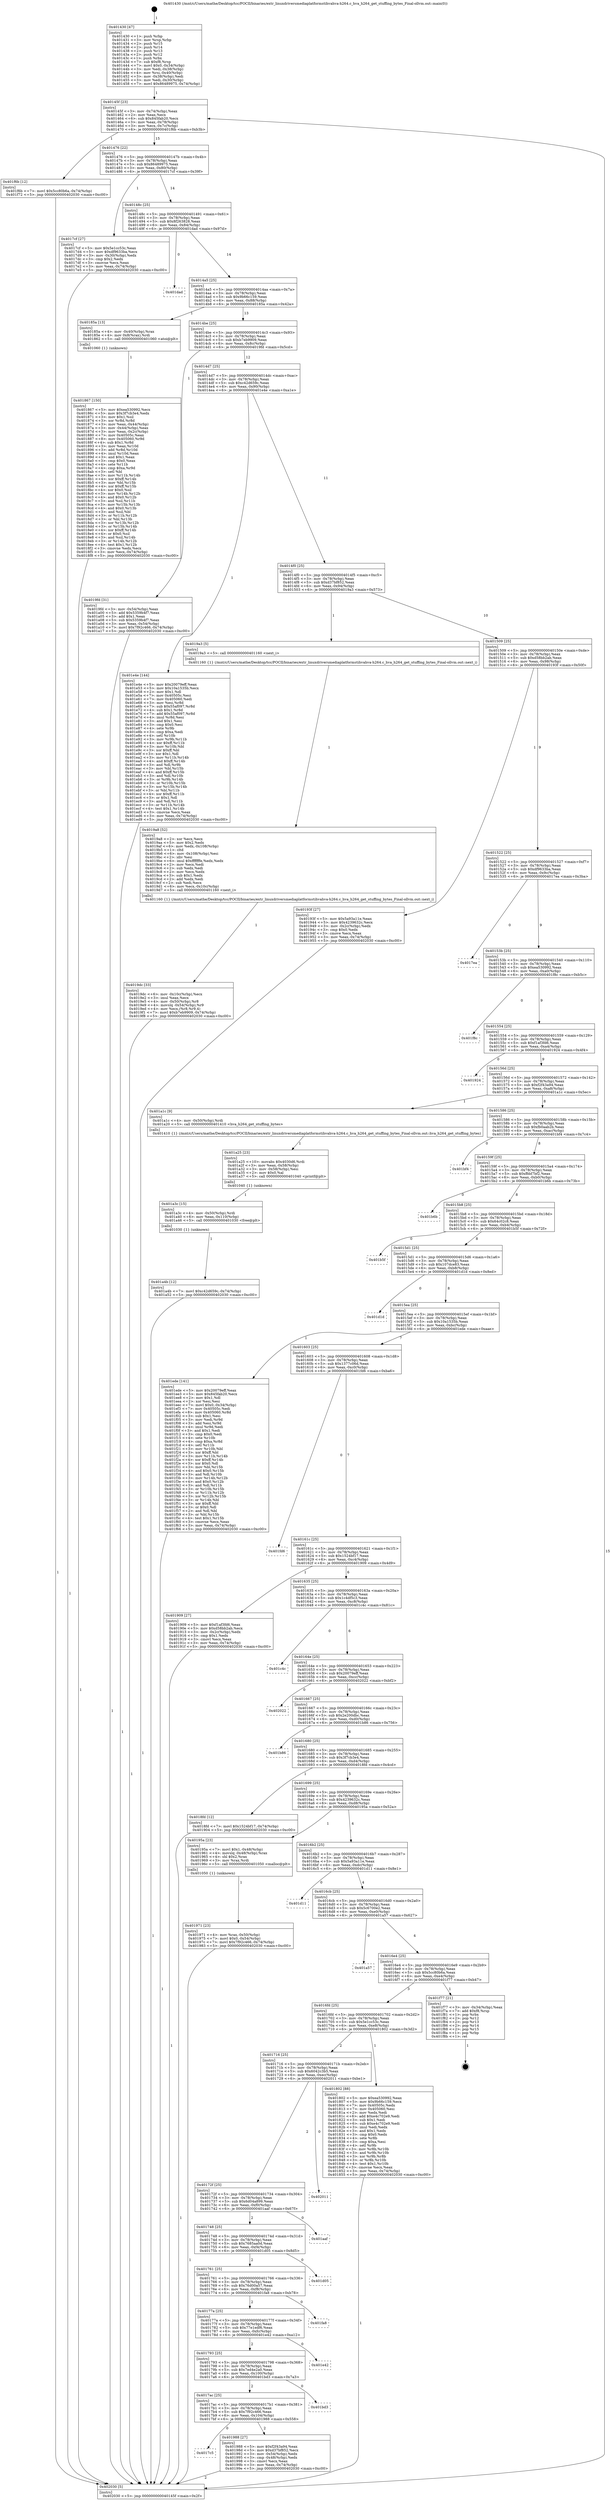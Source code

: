 digraph "0x401430" {
  label = "0x401430 (/mnt/c/Users/mathe/Desktop/tcc/POCII/binaries/extr_linuxdriversmediaplatformstihvahva-h264.c_hva_h264_get_stuffing_bytes_Final-ollvm.out::main(0))"
  labelloc = "t"
  node[shape=record]

  Entry [label="",width=0.3,height=0.3,shape=circle,fillcolor=black,style=filled]
  "0x40145f" [label="{
     0x40145f [23]\l
     | [instrs]\l
     &nbsp;&nbsp;0x40145f \<+3\>: mov -0x74(%rbp),%eax\l
     &nbsp;&nbsp;0x401462 \<+2\>: mov %eax,%ecx\l
     &nbsp;&nbsp;0x401464 \<+6\>: sub $0x845fab20,%ecx\l
     &nbsp;&nbsp;0x40146a \<+3\>: mov %eax,-0x78(%rbp)\l
     &nbsp;&nbsp;0x40146d \<+3\>: mov %ecx,-0x7c(%rbp)\l
     &nbsp;&nbsp;0x401470 \<+6\>: je 0000000000401f6b \<main+0xb3b\>\l
  }"]
  "0x401f6b" [label="{
     0x401f6b [12]\l
     | [instrs]\l
     &nbsp;&nbsp;0x401f6b \<+7\>: movl $0x5cc80b6a,-0x74(%rbp)\l
     &nbsp;&nbsp;0x401f72 \<+5\>: jmp 0000000000402030 \<main+0xc00\>\l
  }"]
  "0x401476" [label="{
     0x401476 [22]\l
     | [instrs]\l
     &nbsp;&nbsp;0x401476 \<+5\>: jmp 000000000040147b \<main+0x4b\>\l
     &nbsp;&nbsp;0x40147b \<+3\>: mov -0x78(%rbp),%eax\l
     &nbsp;&nbsp;0x40147e \<+5\>: sub $0x86489975,%eax\l
     &nbsp;&nbsp;0x401483 \<+3\>: mov %eax,-0x80(%rbp)\l
     &nbsp;&nbsp;0x401486 \<+6\>: je 00000000004017cf \<main+0x39f\>\l
  }"]
  Exit [label="",width=0.3,height=0.3,shape=circle,fillcolor=black,style=filled,peripheries=2]
  "0x4017cf" [label="{
     0x4017cf [27]\l
     | [instrs]\l
     &nbsp;&nbsp;0x4017cf \<+5\>: mov $0x5e1cc53c,%eax\l
     &nbsp;&nbsp;0x4017d4 \<+5\>: mov $0xdf9633ba,%ecx\l
     &nbsp;&nbsp;0x4017d9 \<+3\>: mov -0x30(%rbp),%edx\l
     &nbsp;&nbsp;0x4017dc \<+3\>: cmp $0x2,%edx\l
     &nbsp;&nbsp;0x4017df \<+3\>: cmovne %ecx,%eax\l
     &nbsp;&nbsp;0x4017e2 \<+3\>: mov %eax,-0x74(%rbp)\l
     &nbsp;&nbsp;0x4017e5 \<+5\>: jmp 0000000000402030 \<main+0xc00\>\l
  }"]
  "0x40148c" [label="{
     0x40148c [25]\l
     | [instrs]\l
     &nbsp;&nbsp;0x40148c \<+5\>: jmp 0000000000401491 \<main+0x61\>\l
     &nbsp;&nbsp;0x401491 \<+3\>: mov -0x78(%rbp),%eax\l
     &nbsp;&nbsp;0x401494 \<+5\>: sub $0x8f263828,%eax\l
     &nbsp;&nbsp;0x401499 \<+6\>: mov %eax,-0x84(%rbp)\l
     &nbsp;&nbsp;0x40149f \<+6\>: je 0000000000401dad \<main+0x97d\>\l
  }"]
  "0x402030" [label="{
     0x402030 [5]\l
     | [instrs]\l
     &nbsp;&nbsp;0x402030 \<+5\>: jmp 000000000040145f \<main+0x2f\>\l
  }"]
  "0x401430" [label="{
     0x401430 [47]\l
     | [instrs]\l
     &nbsp;&nbsp;0x401430 \<+1\>: push %rbp\l
     &nbsp;&nbsp;0x401431 \<+3\>: mov %rsp,%rbp\l
     &nbsp;&nbsp;0x401434 \<+2\>: push %r15\l
     &nbsp;&nbsp;0x401436 \<+2\>: push %r14\l
     &nbsp;&nbsp;0x401438 \<+2\>: push %r13\l
     &nbsp;&nbsp;0x40143a \<+2\>: push %r12\l
     &nbsp;&nbsp;0x40143c \<+1\>: push %rbx\l
     &nbsp;&nbsp;0x40143d \<+7\>: sub $0xf8,%rsp\l
     &nbsp;&nbsp;0x401444 \<+7\>: movl $0x0,-0x34(%rbp)\l
     &nbsp;&nbsp;0x40144b \<+3\>: mov %edi,-0x38(%rbp)\l
     &nbsp;&nbsp;0x40144e \<+4\>: mov %rsi,-0x40(%rbp)\l
     &nbsp;&nbsp;0x401452 \<+3\>: mov -0x38(%rbp),%edi\l
     &nbsp;&nbsp;0x401455 \<+3\>: mov %edi,-0x30(%rbp)\l
     &nbsp;&nbsp;0x401458 \<+7\>: movl $0x86489975,-0x74(%rbp)\l
  }"]
  "0x401a4b" [label="{
     0x401a4b [12]\l
     | [instrs]\l
     &nbsp;&nbsp;0x401a4b \<+7\>: movl $0xc42d659c,-0x74(%rbp)\l
     &nbsp;&nbsp;0x401a52 \<+5\>: jmp 0000000000402030 \<main+0xc00\>\l
  }"]
  "0x401dad" [label="{
     0x401dad\l
  }", style=dashed]
  "0x4014a5" [label="{
     0x4014a5 [25]\l
     | [instrs]\l
     &nbsp;&nbsp;0x4014a5 \<+5\>: jmp 00000000004014aa \<main+0x7a\>\l
     &nbsp;&nbsp;0x4014aa \<+3\>: mov -0x78(%rbp),%eax\l
     &nbsp;&nbsp;0x4014ad \<+5\>: sub $0x9b66c159,%eax\l
     &nbsp;&nbsp;0x4014b2 \<+6\>: mov %eax,-0x88(%rbp)\l
     &nbsp;&nbsp;0x4014b8 \<+6\>: je 000000000040185a \<main+0x42a\>\l
  }"]
  "0x401a3c" [label="{
     0x401a3c [15]\l
     | [instrs]\l
     &nbsp;&nbsp;0x401a3c \<+4\>: mov -0x50(%rbp),%rdi\l
     &nbsp;&nbsp;0x401a40 \<+6\>: mov %eax,-0x110(%rbp)\l
     &nbsp;&nbsp;0x401a46 \<+5\>: call 0000000000401030 \<free@plt\>\l
     | [calls]\l
     &nbsp;&nbsp;0x401030 \{1\} (unknown)\l
  }"]
  "0x40185a" [label="{
     0x40185a [13]\l
     | [instrs]\l
     &nbsp;&nbsp;0x40185a \<+4\>: mov -0x40(%rbp),%rax\l
     &nbsp;&nbsp;0x40185e \<+4\>: mov 0x8(%rax),%rdi\l
     &nbsp;&nbsp;0x401862 \<+5\>: call 0000000000401060 \<atoi@plt\>\l
     | [calls]\l
     &nbsp;&nbsp;0x401060 \{1\} (unknown)\l
  }"]
  "0x4014be" [label="{
     0x4014be [25]\l
     | [instrs]\l
     &nbsp;&nbsp;0x4014be \<+5\>: jmp 00000000004014c3 \<main+0x93\>\l
     &nbsp;&nbsp;0x4014c3 \<+3\>: mov -0x78(%rbp),%eax\l
     &nbsp;&nbsp;0x4014c6 \<+5\>: sub $0xb7eb9909,%eax\l
     &nbsp;&nbsp;0x4014cb \<+6\>: mov %eax,-0x8c(%rbp)\l
     &nbsp;&nbsp;0x4014d1 \<+6\>: je 00000000004019fd \<main+0x5cd\>\l
  }"]
  "0x401a25" [label="{
     0x401a25 [23]\l
     | [instrs]\l
     &nbsp;&nbsp;0x401a25 \<+10\>: movabs $0x4030d6,%rdi\l
     &nbsp;&nbsp;0x401a2f \<+3\>: mov %eax,-0x58(%rbp)\l
     &nbsp;&nbsp;0x401a32 \<+3\>: mov -0x58(%rbp),%esi\l
     &nbsp;&nbsp;0x401a35 \<+2\>: mov $0x0,%al\l
     &nbsp;&nbsp;0x401a37 \<+5\>: call 0000000000401040 \<printf@plt\>\l
     | [calls]\l
     &nbsp;&nbsp;0x401040 \{1\} (unknown)\l
  }"]
  "0x4019fd" [label="{
     0x4019fd [31]\l
     | [instrs]\l
     &nbsp;&nbsp;0x4019fd \<+3\>: mov -0x54(%rbp),%eax\l
     &nbsp;&nbsp;0x401a00 \<+5\>: add $0x5359b4f7,%eax\l
     &nbsp;&nbsp;0x401a05 \<+3\>: add $0x1,%eax\l
     &nbsp;&nbsp;0x401a08 \<+5\>: sub $0x5359b4f7,%eax\l
     &nbsp;&nbsp;0x401a0d \<+3\>: mov %eax,-0x54(%rbp)\l
     &nbsp;&nbsp;0x401a10 \<+7\>: movl $0x7f92c466,-0x74(%rbp)\l
     &nbsp;&nbsp;0x401a17 \<+5\>: jmp 0000000000402030 \<main+0xc00\>\l
  }"]
  "0x4014d7" [label="{
     0x4014d7 [25]\l
     | [instrs]\l
     &nbsp;&nbsp;0x4014d7 \<+5\>: jmp 00000000004014dc \<main+0xac\>\l
     &nbsp;&nbsp;0x4014dc \<+3\>: mov -0x78(%rbp),%eax\l
     &nbsp;&nbsp;0x4014df \<+5\>: sub $0xc42d659c,%eax\l
     &nbsp;&nbsp;0x4014e4 \<+6\>: mov %eax,-0x90(%rbp)\l
     &nbsp;&nbsp;0x4014ea \<+6\>: je 0000000000401e4e \<main+0xa1e\>\l
  }"]
  "0x4019dc" [label="{
     0x4019dc [33]\l
     | [instrs]\l
     &nbsp;&nbsp;0x4019dc \<+6\>: mov -0x10c(%rbp),%ecx\l
     &nbsp;&nbsp;0x4019e2 \<+3\>: imul %eax,%ecx\l
     &nbsp;&nbsp;0x4019e5 \<+4\>: mov -0x50(%rbp),%r8\l
     &nbsp;&nbsp;0x4019e9 \<+4\>: movslq -0x54(%rbp),%r9\l
     &nbsp;&nbsp;0x4019ed \<+4\>: mov %ecx,(%r8,%r9,4)\l
     &nbsp;&nbsp;0x4019f1 \<+7\>: movl $0xb7eb9909,-0x74(%rbp)\l
     &nbsp;&nbsp;0x4019f8 \<+5\>: jmp 0000000000402030 \<main+0xc00\>\l
  }"]
  "0x401e4e" [label="{
     0x401e4e [144]\l
     | [instrs]\l
     &nbsp;&nbsp;0x401e4e \<+5\>: mov $0x20079eff,%eax\l
     &nbsp;&nbsp;0x401e53 \<+5\>: mov $0x10a1535b,%ecx\l
     &nbsp;&nbsp;0x401e58 \<+2\>: mov $0x1,%dl\l
     &nbsp;&nbsp;0x401e5a \<+7\>: mov 0x40505c,%esi\l
     &nbsp;&nbsp;0x401e61 \<+7\>: mov 0x405060,%edi\l
     &nbsp;&nbsp;0x401e68 \<+3\>: mov %esi,%r8d\l
     &nbsp;&nbsp;0x401e6b \<+7\>: sub $0x55af097,%r8d\l
     &nbsp;&nbsp;0x401e72 \<+4\>: sub $0x1,%r8d\l
     &nbsp;&nbsp;0x401e76 \<+7\>: add $0x55af097,%r8d\l
     &nbsp;&nbsp;0x401e7d \<+4\>: imul %r8d,%esi\l
     &nbsp;&nbsp;0x401e81 \<+3\>: and $0x1,%esi\l
     &nbsp;&nbsp;0x401e84 \<+3\>: cmp $0x0,%esi\l
     &nbsp;&nbsp;0x401e87 \<+4\>: sete %r9b\l
     &nbsp;&nbsp;0x401e8b \<+3\>: cmp $0xa,%edi\l
     &nbsp;&nbsp;0x401e8e \<+4\>: setl %r10b\l
     &nbsp;&nbsp;0x401e92 \<+3\>: mov %r9b,%r11b\l
     &nbsp;&nbsp;0x401e95 \<+4\>: xor $0xff,%r11b\l
     &nbsp;&nbsp;0x401e99 \<+3\>: mov %r10b,%bl\l
     &nbsp;&nbsp;0x401e9c \<+3\>: xor $0xff,%bl\l
     &nbsp;&nbsp;0x401e9f \<+3\>: xor $0x1,%dl\l
     &nbsp;&nbsp;0x401ea2 \<+3\>: mov %r11b,%r14b\l
     &nbsp;&nbsp;0x401ea5 \<+4\>: and $0xff,%r14b\l
     &nbsp;&nbsp;0x401ea9 \<+3\>: and %dl,%r9b\l
     &nbsp;&nbsp;0x401eac \<+3\>: mov %bl,%r15b\l
     &nbsp;&nbsp;0x401eaf \<+4\>: and $0xff,%r15b\l
     &nbsp;&nbsp;0x401eb3 \<+3\>: and %dl,%r10b\l
     &nbsp;&nbsp;0x401eb6 \<+3\>: or %r9b,%r14b\l
     &nbsp;&nbsp;0x401eb9 \<+3\>: or %r10b,%r15b\l
     &nbsp;&nbsp;0x401ebc \<+3\>: xor %r15b,%r14b\l
     &nbsp;&nbsp;0x401ebf \<+3\>: or %bl,%r11b\l
     &nbsp;&nbsp;0x401ec2 \<+4\>: xor $0xff,%r11b\l
     &nbsp;&nbsp;0x401ec6 \<+3\>: or $0x1,%dl\l
     &nbsp;&nbsp;0x401ec9 \<+3\>: and %dl,%r11b\l
     &nbsp;&nbsp;0x401ecc \<+3\>: or %r11b,%r14b\l
     &nbsp;&nbsp;0x401ecf \<+4\>: test $0x1,%r14b\l
     &nbsp;&nbsp;0x401ed3 \<+3\>: cmovne %ecx,%eax\l
     &nbsp;&nbsp;0x401ed6 \<+3\>: mov %eax,-0x74(%rbp)\l
     &nbsp;&nbsp;0x401ed9 \<+5\>: jmp 0000000000402030 \<main+0xc00\>\l
  }"]
  "0x4014f0" [label="{
     0x4014f0 [25]\l
     | [instrs]\l
     &nbsp;&nbsp;0x4014f0 \<+5\>: jmp 00000000004014f5 \<main+0xc5\>\l
     &nbsp;&nbsp;0x4014f5 \<+3\>: mov -0x78(%rbp),%eax\l
     &nbsp;&nbsp;0x4014f8 \<+5\>: sub $0xd37bf852,%eax\l
     &nbsp;&nbsp;0x4014fd \<+6\>: mov %eax,-0x94(%rbp)\l
     &nbsp;&nbsp;0x401503 \<+6\>: je 00000000004019a3 \<main+0x573\>\l
  }"]
  "0x4019a8" [label="{
     0x4019a8 [52]\l
     | [instrs]\l
     &nbsp;&nbsp;0x4019a8 \<+2\>: xor %ecx,%ecx\l
     &nbsp;&nbsp;0x4019aa \<+5\>: mov $0x2,%edx\l
     &nbsp;&nbsp;0x4019af \<+6\>: mov %edx,-0x108(%rbp)\l
     &nbsp;&nbsp;0x4019b5 \<+1\>: cltd\l
     &nbsp;&nbsp;0x4019b6 \<+6\>: mov -0x108(%rbp),%esi\l
     &nbsp;&nbsp;0x4019bc \<+2\>: idiv %esi\l
     &nbsp;&nbsp;0x4019be \<+6\>: imul $0xfffffffe,%edx,%edx\l
     &nbsp;&nbsp;0x4019c4 \<+2\>: mov %ecx,%edi\l
     &nbsp;&nbsp;0x4019c6 \<+2\>: sub %edx,%edi\l
     &nbsp;&nbsp;0x4019c8 \<+2\>: mov %ecx,%edx\l
     &nbsp;&nbsp;0x4019ca \<+3\>: sub $0x1,%edx\l
     &nbsp;&nbsp;0x4019cd \<+2\>: add %edx,%edi\l
     &nbsp;&nbsp;0x4019cf \<+2\>: sub %edi,%ecx\l
     &nbsp;&nbsp;0x4019d1 \<+6\>: mov %ecx,-0x10c(%rbp)\l
     &nbsp;&nbsp;0x4019d7 \<+5\>: call 0000000000401160 \<next_i\>\l
     | [calls]\l
     &nbsp;&nbsp;0x401160 \{1\} (/mnt/c/Users/mathe/Desktop/tcc/POCII/binaries/extr_linuxdriversmediaplatformstihvahva-h264.c_hva_h264_get_stuffing_bytes_Final-ollvm.out::next_i)\l
  }"]
  "0x4019a3" [label="{
     0x4019a3 [5]\l
     | [instrs]\l
     &nbsp;&nbsp;0x4019a3 \<+5\>: call 0000000000401160 \<next_i\>\l
     | [calls]\l
     &nbsp;&nbsp;0x401160 \{1\} (/mnt/c/Users/mathe/Desktop/tcc/POCII/binaries/extr_linuxdriversmediaplatformstihvahva-h264.c_hva_h264_get_stuffing_bytes_Final-ollvm.out::next_i)\l
  }"]
  "0x401509" [label="{
     0x401509 [25]\l
     | [instrs]\l
     &nbsp;&nbsp;0x401509 \<+5\>: jmp 000000000040150e \<main+0xde\>\l
     &nbsp;&nbsp;0x40150e \<+3\>: mov -0x78(%rbp),%eax\l
     &nbsp;&nbsp;0x401511 \<+5\>: sub $0xd58bb2ab,%eax\l
     &nbsp;&nbsp;0x401516 \<+6\>: mov %eax,-0x98(%rbp)\l
     &nbsp;&nbsp;0x40151c \<+6\>: je 000000000040193f \<main+0x50f\>\l
  }"]
  "0x4017c5" [label="{
     0x4017c5\l
  }", style=dashed]
  "0x40193f" [label="{
     0x40193f [27]\l
     | [instrs]\l
     &nbsp;&nbsp;0x40193f \<+5\>: mov $0x5a93a11e,%eax\l
     &nbsp;&nbsp;0x401944 \<+5\>: mov $0x4239632c,%ecx\l
     &nbsp;&nbsp;0x401949 \<+3\>: mov -0x2c(%rbp),%edx\l
     &nbsp;&nbsp;0x40194c \<+3\>: cmp $0x0,%edx\l
     &nbsp;&nbsp;0x40194f \<+3\>: cmove %ecx,%eax\l
     &nbsp;&nbsp;0x401952 \<+3\>: mov %eax,-0x74(%rbp)\l
     &nbsp;&nbsp;0x401955 \<+5\>: jmp 0000000000402030 \<main+0xc00\>\l
  }"]
  "0x401522" [label="{
     0x401522 [25]\l
     | [instrs]\l
     &nbsp;&nbsp;0x401522 \<+5\>: jmp 0000000000401527 \<main+0xf7\>\l
     &nbsp;&nbsp;0x401527 \<+3\>: mov -0x78(%rbp),%eax\l
     &nbsp;&nbsp;0x40152a \<+5\>: sub $0xdf9633ba,%eax\l
     &nbsp;&nbsp;0x40152f \<+6\>: mov %eax,-0x9c(%rbp)\l
     &nbsp;&nbsp;0x401535 \<+6\>: je 00000000004017ea \<main+0x3ba\>\l
  }"]
  "0x401988" [label="{
     0x401988 [27]\l
     | [instrs]\l
     &nbsp;&nbsp;0x401988 \<+5\>: mov $0xf2f43a94,%eax\l
     &nbsp;&nbsp;0x40198d \<+5\>: mov $0xd37bf852,%ecx\l
     &nbsp;&nbsp;0x401992 \<+3\>: mov -0x54(%rbp),%edx\l
     &nbsp;&nbsp;0x401995 \<+3\>: cmp -0x48(%rbp),%edx\l
     &nbsp;&nbsp;0x401998 \<+3\>: cmovl %ecx,%eax\l
     &nbsp;&nbsp;0x40199b \<+3\>: mov %eax,-0x74(%rbp)\l
     &nbsp;&nbsp;0x40199e \<+5\>: jmp 0000000000402030 \<main+0xc00\>\l
  }"]
  "0x4017ea" [label="{
     0x4017ea\l
  }", style=dashed]
  "0x40153b" [label="{
     0x40153b [25]\l
     | [instrs]\l
     &nbsp;&nbsp;0x40153b \<+5\>: jmp 0000000000401540 \<main+0x110\>\l
     &nbsp;&nbsp;0x401540 \<+3\>: mov -0x78(%rbp),%eax\l
     &nbsp;&nbsp;0x401543 \<+5\>: sub $0xea530992,%eax\l
     &nbsp;&nbsp;0x401548 \<+6\>: mov %eax,-0xa0(%rbp)\l
     &nbsp;&nbsp;0x40154e \<+6\>: je 0000000000401f8c \<main+0xb5c\>\l
  }"]
  "0x4017ac" [label="{
     0x4017ac [25]\l
     | [instrs]\l
     &nbsp;&nbsp;0x4017ac \<+5\>: jmp 00000000004017b1 \<main+0x381\>\l
     &nbsp;&nbsp;0x4017b1 \<+3\>: mov -0x78(%rbp),%eax\l
     &nbsp;&nbsp;0x4017b4 \<+5\>: sub $0x7f92c466,%eax\l
     &nbsp;&nbsp;0x4017b9 \<+6\>: mov %eax,-0x104(%rbp)\l
     &nbsp;&nbsp;0x4017bf \<+6\>: je 0000000000401988 \<main+0x558\>\l
  }"]
  "0x401f8c" [label="{
     0x401f8c\l
  }", style=dashed]
  "0x401554" [label="{
     0x401554 [25]\l
     | [instrs]\l
     &nbsp;&nbsp;0x401554 \<+5\>: jmp 0000000000401559 \<main+0x129\>\l
     &nbsp;&nbsp;0x401559 \<+3\>: mov -0x78(%rbp),%eax\l
     &nbsp;&nbsp;0x40155c \<+5\>: sub $0xf1af3fd6,%eax\l
     &nbsp;&nbsp;0x401561 \<+6\>: mov %eax,-0xa4(%rbp)\l
     &nbsp;&nbsp;0x401567 \<+6\>: je 0000000000401924 \<main+0x4f4\>\l
  }"]
  "0x401bd3" [label="{
     0x401bd3\l
  }", style=dashed]
  "0x401924" [label="{
     0x401924\l
  }", style=dashed]
  "0x40156d" [label="{
     0x40156d [25]\l
     | [instrs]\l
     &nbsp;&nbsp;0x40156d \<+5\>: jmp 0000000000401572 \<main+0x142\>\l
     &nbsp;&nbsp;0x401572 \<+3\>: mov -0x78(%rbp),%eax\l
     &nbsp;&nbsp;0x401575 \<+5\>: sub $0xf2f43a94,%eax\l
     &nbsp;&nbsp;0x40157a \<+6\>: mov %eax,-0xa8(%rbp)\l
     &nbsp;&nbsp;0x401580 \<+6\>: je 0000000000401a1c \<main+0x5ec\>\l
  }"]
  "0x401793" [label="{
     0x401793 [25]\l
     | [instrs]\l
     &nbsp;&nbsp;0x401793 \<+5\>: jmp 0000000000401798 \<main+0x368\>\l
     &nbsp;&nbsp;0x401798 \<+3\>: mov -0x78(%rbp),%eax\l
     &nbsp;&nbsp;0x40179b \<+5\>: sub $0x7ed4e2a0,%eax\l
     &nbsp;&nbsp;0x4017a0 \<+6\>: mov %eax,-0x100(%rbp)\l
     &nbsp;&nbsp;0x4017a6 \<+6\>: je 0000000000401bd3 \<main+0x7a3\>\l
  }"]
  "0x401a1c" [label="{
     0x401a1c [9]\l
     | [instrs]\l
     &nbsp;&nbsp;0x401a1c \<+4\>: mov -0x50(%rbp),%rdi\l
     &nbsp;&nbsp;0x401a20 \<+5\>: call 0000000000401410 \<hva_h264_get_stuffing_bytes\>\l
     | [calls]\l
     &nbsp;&nbsp;0x401410 \{1\} (/mnt/c/Users/mathe/Desktop/tcc/POCII/binaries/extr_linuxdriversmediaplatformstihvahva-h264.c_hva_h264_get_stuffing_bytes_Final-ollvm.out::hva_h264_get_stuffing_bytes)\l
  }"]
  "0x401586" [label="{
     0x401586 [25]\l
     | [instrs]\l
     &nbsp;&nbsp;0x401586 \<+5\>: jmp 000000000040158b \<main+0x15b\>\l
     &nbsp;&nbsp;0x40158b \<+3\>: mov -0x78(%rbp),%eax\l
     &nbsp;&nbsp;0x40158e \<+5\>: sub $0xfb0aab2b,%eax\l
     &nbsp;&nbsp;0x401593 \<+6\>: mov %eax,-0xac(%rbp)\l
     &nbsp;&nbsp;0x401599 \<+6\>: je 0000000000401bf4 \<main+0x7c4\>\l
  }"]
  "0x401e42" [label="{
     0x401e42\l
  }", style=dashed]
  "0x401bf4" [label="{
     0x401bf4\l
  }", style=dashed]
  "0x40159f" [label="{
     0x40159f [25]\l
     | [instrs]\l
     &nbsp;&nbsp;0x40159f \<+5\>: jmp 00000000004015a4 \<main+0x174\>\l
     &nbsp;&nbsp;0x4015a4 \<+3\>: mov -0x78(%rbp),%eax\l
     &nbsp;&nbsp;0x4015a7 \<+5\>: sub $0xffdd7bf2,%eax\l
     &nbsp;&nbsp;0x4015ac \<+6\>: mov %eax,-0xb0(%rbp)\l
     &nbsp;&nbsp;0x4015b2 \<+6\>: je 0000000000401b6b \<main+0x73b\>\l
  }"]
  "0x40177a" [label="{
     0x40177a [25]\l
     | [instrs]\l
     &nbsp;&nbsp;0x40177a \<+5\>: jmp 000000000040177f \<main+0x34f\>\l
     &nbsp;&nbsp;0x40177f \<+3\>: mov -0x78(%rbp),%eax\l
     &nbsp;&nbsp;0x401782 \<+5\>: sub $0x77e1edf6,%eax\l
     &nbsp;&nbsp;0x401787 \<+6\>: mov %eax,-0xfc(%rbp)\l
     &nbsp;&nbsp;0x40178d \<+6\>: je 0000000000401e42 \<main+0xa12\>\l
  }"]
  "0x401b6b" [label="{
     0x401b6b\l
  }", style=dashed]
  "0x4015b8" [label="{
     0x4015b8 [25]\l
     | [instrs]\l
     &nbsp;&nbsp;0x4015b8 \<+5\>: jmp 00000000004015bd \<main+0x18d\>\l
     &nbsp;&nbsp;0x4015bd \<+3\>: mov -0x78(%rbp),%eax\l
     &nbsp;&nbsp;0x4015c0 \<+5\>: sub $0x64c02c8,%eax\l
     &nbsp;&nbsp;0x4015c5 \<+6\>: mov %eax,-0xb4(%rbp)\l
     &nbsp;&nbsp;0x4015cb \<+6\>: je 0000000000401b5f \<main+0x72f\>\l
  }"]
  "0x401fa8" [label="{
     0x401fa8\l
  }", style=dashed]
  "0x401b5f" [label="{
     0x401b5f\l
  }", style=dashed]
  "0x4015d1" [label="{
     0x4015d1 [25]\l
     | [instrs]\l
     &nbsp;&nbsp;0x4015d1 \<+5\>: jmp 00000000004015d6 \<main+0x1a6\>\l
     &nbsp;&nbsp;0x4015d6 \<+3\>: mov -0x78(%rbp),%eax\l
     &nbsp;&nbsp;0x4015d9 \<+5\>: sub $0x107dce83,%eax\l
     &nbsp;&nbsp;0x4015de \<+6\>: mov %eax,-0xb8(%rbp)\l
     &nbsp;&nbsp;0x4015e4 \<+6\>: je 0000000000401d1d \<main+0x8ed\>\l
  }"]
  "0x401761" [label="{
     0x401761 [25]\l
     | [instrs]\l
     &nbsp;&nbsp;0x401761 \<+5\>: jmp 0000000000401766 \<main+0x336\>\l
     &nbsp;&nbsp;0x401766 \<+3\>: mov -0x78(%rbp),%eax\l
     &nbsp;&nbsp;0x401769 \<+5\>: sub $0x76d00a57,%eax\l
     &nbsp;&nbsp;0x40176e \<+6\>: mov %eax,-0xf8(%rbp)\l
     &nbsp;&nbsp;0x401774 \<+6\>: je 0000000000401fa8 \<main+0xb78\>\l
  }"]
  "0x401d1d" [label="{
     0x401d1d\l
  }", style=dashed]
  "0x4015ea" [label="{
     0x4015ea [25]\l
     | [instrs]\l
     &nbsp;&nbsp;0x4015ea \<+5\>: jmp 00000000004015ef \<main+0x1bf\>\l
     &nbsp;&nbsp;0x4015ef \<+3\>: mov -0x78(%rbp),%eax\l
     &nbsp;&nbsp;0x4015f2 \<+5\>: sub $0x10a1535b,%eax\l
     &nbsp;&nbsp;0x4015f7 \<+6\>: mov %eax,-0xbc(%rbp)\l
     &nbsp;&nbsp;0x4015fd \<+6\>: je 0000000000401ede \<main+0xaae\>\l
  }"]
  "0x401d05" [label="{
     0x401d05\l
  }", style=dashed]
  "0x401ede" [label="{
     0x401ede [141]\l
     | [instrs]\l
     &nbsp;&nbsp;0x401ede \<+5\>: mov $0x20079eff,%eax\l
     &nbsp;&nbsp;0x401ee3 \<+5\>: mov $0x845fab20,%ecx\l
     &nbsp;&nbsp;0x401ee8 \<+2\>: mov $0x1,%dl\l
     &nbsp;&nbsp;0x401eea \<+2\>: xor %esi,%esi\l
     &nbsp;&nbsp;0x401eec \<+7\>: movl $0x0,-0x34(%rbp)\l
     &nbsp;&nbsp;0x401ef3 \<+7\>: mov 0x40505c,%edi\l
     &nbsp;&nbsp;0x401efa \<+8\>: mov 0x405060,%r8d\l
     &nbsp;&nbsp;0x401f02 \<+3\>: sub $0x1,%esi\l
     &nbsp;&nbsp;0x401f05 \<+3\>: mov %edi,%r9d\l
     &nbsp;&nbsp;0x401f08 \<+3\>: add %esi,%r9d\l
     &nbsp;&nbsp;0x401f0b \<+4\>: imul %r9d,%edi\l
     &nbsp;&nbsp;0x401f0f \<+3\>: and $0x1,%edi\l
     &nbsp;&nbsp;0x401f12 \<+3\>: cmp $0x0,%edi\l
     &nbsp;&nbsp;0x401f15 \<+4\>: sete %r10b\l
     &nbsp;&nbsp;0x401f19 \<+4\>: cmp $0xa,%r8d\l
     &nbsp;&nbsp;0x401f1d \<+4\>: setl %r11b\l
     &nbsp;&nbsp;0x401f21 \<+3\>: mov %r10b,%bl\l
     &nbsp;&nbsp;0x401f24 \<+3\>: xor $0xff,%bl\l
     &nbsp;&nbsp;0x401f27 \<+3\>: mov %r11b,%r14b\l
     &nbsp;&nbsp;0x401f2a \<+4\>: xor $0xff,%r14b\l
     &nbsp;&nbsp;0x401f2e \<+3\>: xor $0x0,%dl\l
     &nbsp;&nbsp;0x401f31 \<+3\>: mov %bl,%r15b\l
     &nbsp;&nbsp;0x401f34 \<+4\>: and $0x0,%r15b\l
     &nbsp;&nbsp;0x401f38 \<+3\>: and %dl,%r10b\l
     &nbsp;&nbsp;0x401f3b \<+3\>: mov %r14b,%r12b\l
     &nbsp;&nbsp;0x401f3e \<+4\>: and $0x0,%r12b\l
     &nbsp;&nbsp;0x401f42 \<+3\>: and %dl,%r11b\l
     &nbsp;&nbsp;0x401f45 \<+3\>: or %r10b,%r15b\l
     &nbsp;&nbsp;0x401f48 \<+3\>: or %r11b,%r12b\l
     &nbsp;&nbsp;0x401f4b \<+3\>: xor %r12b,%r15b\l
     &nbsp;&nbsp;0x401f4e \<+3\>: or %r14b,%bl\l
     &nbsp;&nbsp;0x401f51 \<+3\>: xor $0xff,%bl\l
     &nbsp;&nbsp;0x401f54 \<+3\>: or $0x0,%dl\l
     &nbsp;&nbsp;0x401f57 \<+2\>: and %dl,%bl\l
     &nbsp;&nbsp;0x401f59 \<+3\>: or %bl,%r15b\l
     &nbsp;&nbsp;0x401f5c \<+4\>: test $0x1,%r15b\l
     &nbsp;&nbsp;0x401f60 \<+3\>: cmovne %ecx,%eax\l
     &nbsp;&nbsp;0x401f63 \<+3\>: mov %eax,-0x74(%rbp)\l
     &nbsp;&nbsp;0x401f66 \<+5\>: jmp 0000000000402030 \<main+0xc00\>\l
  }"]
  "0x401603" [label="{
     0x401603 [25]\l
     | [instrs]\l
     &nbsp;&nbsp;0x401603 \<+5\>: jmp 0000000000401608 \<main+0x1d8\>\l
     &nbsp;&nbsp;0x401608 \<+3\>: mov -0x78(%rbp),%eax\l
     &nbsp;&nbsp;0x40160b \<+5\>: sub $0x1377c06d,%eax\l
     &nbsp;&nbsp;0x401610 \<+6\>: mov %eax,-0xc0(%rbp)\l
     &nbsp;&nbsp;0x401616 \<+6\>: je 0000000000401fd6 \<main+0xba6\>\l
  }"]
  "0x401748" [label="{
     0x401748 [25]\l
     | [instrs]\l
     &nbsp;&nbsp;0x401748 \<+5\>: jmp 000000000040174d \<main+0x31d\>\l
     &nbsp;&nbsp;0x40174d \<+3\>: mov -0x78(%rbp),%eax\l
     &nbsp;&nbsp;0x401750 \<+5\>: sub $0x7685aa0d,%eax\l
     &nbsp;&nbsp;0x401755 \<+6\>: mov %eax,-0xf4(%rbp)\l
     &nbsp;&nbsp;0x40175b \<+6\>: je 0000000000401d05 \<main+0x8d5\>\l
  }"]
  "0x401fd6" [label="{
     0x401fd6\l
  }", style=dashed]
  "0x40161c" [label="{
     0x40161c [25]\l
     | [instrs]\l
     &nbsp;&nbsp;0x40161c \<+5\>: jmp 0000000000401621 \<main+0x1f1\>\l
     &nbsp;&nbsp;0x401621 \<+3\>: mov -0x78(%rbp),%eax\l
     &nbsp;&nbsp;0x401624 \<+5\>: sub $0x1524bf17,%eax\l
     &nbsp;&nbsp;0x401629 \<+6\>: mov %eax,-0xc4(%rbp)\l
     &nbsp;&nbsp;0x40162f \<+6\>: je 0000000000401909 \<main+0x4d9\>\l
  }"]
  "0x401aaf" [label="{
     0x401aaf\l
  }", style=dashed]
  "0x401909" [label="{
     0x401909 [27]\l
     | [instrs]\l
     &nbsp;&nbsp;0x401909 \<+5\>: mov $0xf1af3fd6,%eax\l
     &nbsp;&nbsp;0x40190e \<+5\>: mov $0xd58bb2ab,%ecx\l
     &nbsp;&nbsp;0x401913 \<+3\>: mov -0x2c(%rbp),%edx\l
     &nbsp;&nbsp;0x401916 \<+3\>: cmp $0x1,%edx\l
     &nbsp;&nbsp;0x401919 \<+3\>: cmovl %ecx,%eax\l
     &nbsp;&nbsp;0x40191c \<+3\>: mov %eax,-0x74(%rbp)\l
     &nbsp;&nbsp;0x40191f \<+5\>: jmp 0000000000402030 \<main+0xc00\>\l
  }"]
  "0x401635" [label="{
     0x401635 [25]\l
     | [instrs]\l
     &nbsp;&nbsp;0x401635 \<+5\>: jmp 000000000040163a \<main+0x20a\>\l
     &nbsp;&nbsp;0x40163a \<+3\>: mov -0x78(%rbp),%eax\l
     &nbsp;&nbsp;0x40163d \<+5\>: sub $0x1c4df5c3,%eax\l
     &nbsp;&nbsp;0x401642 \<+6\>: mov %eax,-0xc8(%rbp)\l
     &nbsp;&nbsp;0x401648 \<+6\>: je 0000000000401c4c \<main+0x81c\>\l
  }"]
  "0x40172f" [label="{
     0x40172f [25]\l
     | [instrs]\l
     &nbsp;&nbsp;0x40172f \<+5\>: jmp 0000000000401734 \<main+0x304\>\l
     &nbsp;&nbsp;0x401734 \<+3\>: mov -0x78(%rbp),%eax\l
     &nbsp;&nbsp;0x401737 \<+5\>: sub $0x6d04a899,%eax\l
     &nbsp;&nbsp;0x40173c \<+6\>: mov %eax,-0xf0(%rbp)\l
     &nbsp;&nbsp;0x401742 \<+6\>: je 0000000000401aaf \<main+0x67f\>\l
  }"]
  "0x401c4c" [label="{
     0x401c4c\l
  }", style=dashed]
  "0x40164e" [label="{
     0x40164e [25]\l
     | [instrs]\l
     &nbsp;&nbsp;0x40164e \<+5\>: jmp 0000000000401653 \<main+0x223\>\l
     &nbsp;&nbsp;0x401653 \<+3\>: mov -0x78(%rbp),%eax\l
     &nbsp;&nbsp;0x401656 \<+5\>: sub $0x20079eff,%eax\l
     &nbsp;&nbsp;0x40165b \<+6\>: mov %eax,-0xcc(%rbp)\l
     &nbsp;&nbsp;0x401661 \<+6\>: je 0000000000402022 \<main+0xbf2\>\l
  }"]
  "0x402011" [label="{
     0x402011\l
  }", style=dashed]
  "0x402022" [label="{
     0x402022\l
  }", style=dashed]
  "0x401667" [label="{
     0x401667 [25]\l
     | [instrs]\l
     &nbsp;&nbsp;0x401667 \<+5\>: jmp 000000000040166c \<main+0x23c\>\l
     &nbsp;&nbsp;0x40166c \<+3\>: mov -0x78(%rbp),%eax\l
     &nbsp;&nbsp;0x40166f \<+5\>: sub $0x2e200dbc,%eax\l
     &nbsp;&nbsp;0x401674 \<+6\>: mov %eax,-0xd0(%rbp)\l
     &nbsp;&nbsp;0x40167a \<+6\>: je 0000000000401b86 \<main+0x756\>\l
  }"]
  "0x401971" [label="{
     0x401971 [23]\l
     | [instrs]\l
     &nbsp;&nbsp;0x401971 \<+4\>: mov %rax,-0x50(%rbp)\l
     &nbsp;&nbsp;0x401975 \<+7\>: movl $0x0,-0x54(%rbp)\l
     &nbsp;&nbsp;0x40197c \<+7\>: movl $0x7f92c466,-0x74(%rbp)\l
     &nbsp;&nbsp;0x401983 \<+5\>: jmp 0000000000402030 \<main+0xc00\>\l
  }"]
  "0x401b86" [label="{
     0x401b86\l
  }", style=dashed]
  "0x401680" [label="{
     0x401680 [25]\l
     | [instrs]\l
     &nbsp;&nbsp;0x401680 \<+5\>: jmp 0000000000401685 \<main+0x255\>\l
     &nbsp;&nbsp;0x401685 \<+3\>: mov -0x78(%rbp),%eax\l
     &nbsp;&nbsp;0x401688 \<+5\>: sub $0x3f7cb3e4,%eax\l
     &nbsp;&nbsp;0x40168d \<+6\>: mov %eax,-0xd4(%rbp)\l
     &nbsp;&nbsp;0x401693 \<+6\>: je 00000000004018fd \<main+0x4cd\>\l
  }"]
  "0x401867" [label="{
     0x401867 [150]\l
     | [instrs]\l
     &nbsp;&nbsp;0x401867 \<+5\>: mov $0xea530992,%ecx\l
     &nbsp;&nbsp;0x40186c \<+5\>: mov $0x3f7cb3e4,%edx\l
     &nbsp;&nbsp;0x401871 \<+3\>: mov $0x1,%sil\l
     &nbsp;&nbsp;0x401874 \<+3\>: xor %r8d,%r8d\l
     &nbsp;&nbsp;0x401877 \<+3\>: mov %eax,-0x44(%rbp)\l
     &nbsp;&nbsp;0x40187a \<+3\>: mov -0x44(%rbp),%eax\l
     &nbsp;&nbsp;0x40187d \<+3\>: mov %eax,-0x2c(%rbp)\l
     &nbsp;&nbsp;0x401880 \<+7\>: mov 0x40505c,%eax\l
     &nbsp;&nbsp;0x401887 \<+8\>: mov 0x405060,%r9d\l
     &nbsp;&nbsp;0x40188f \<+4\>: sub $0x1,%r8d\l
     &nbsp;&nbsp;0x401893 \<+3\>: mov %eax,%r10d\l
     &nbsp;&nbsp;0x401896 \<+3\>: add %r8d,%r10d\l
     &nbsp;&nbsp;0x401899 \<+4\>: imul %r10d,%eax\l
     &nbsp;&nbsp;0x40189d \<+3\>: and $0x1,%eax\l
     &nbsp;&nbsp;0x4018a0 \<+3\>: cmp $0x0,%eax\l
     &nbsp;&nbsp;0x4018a3 \<+4\>: sete %r11b\l
     &nbsp;&nbsp;0x4018a7 \<+4\>: cmp $0xa,%r9d\l
     &nbsp;&nbsp;0x4018ab \<+3\>: setl %bl\l
     &nbsp;&nbsp;0x4018ae \<+3\>: mov %r11b,%r14b\l
     &nbsp;&nbsp;0x4018b1 \<+4\>: xor $0xff,%r14b\l
     &nbsp;&nbsp;0x4018b5 \<+3\>: mov %bl,%r15b\l
     &nbsp;&nbsp;0x4018b8 \<+4\>: xor $0xff,%r15b\l
     &nbsp;&nbsp;0x4018bc \<+4\>: xor $0x0,%sil\l
     &nbsp;&nbsp;0x4018c0 \<+3\>: mov %r14b,%r12b\l
     &nbsp;&nbsp;0x4018c3 \<+4\>: and $0x0,%r12b\l
     &nbsp;&nbsp;0x4018c7 \<+3\>: and %sil,%r11b\l
     &nbsp;&nbsp;0x4018ca \<+3\>: mov %r15b,%r13b\l
     &nbsp;&nbsp;0x4018cd \<+4\>: and $0x0,%r13b\l
     &nbsp;&nbsp;0x4018d1 \<+3\>: and %sil,%bl\l
     &nbsp;&nbsp;0x4018d4 \<+3\>: or %r11b,%r12b\l
     &nbsp;&nbsp;0x4018d7 \<+3\>: or %bl,%r13b\l
     &nbsp;&nbsp;0x4018da \<+3\>: xor %r13b,%r12b\l
     &nbsp;&nbsp;0x4018dd \<+3\>: or %r15b,%r14b\l
     &nbsp;&nbsp;0x4018e0 \<+4\>: xor $0xff,%r14b\l
     &nbsp;&nbsp;0x4018e4 \<+4\>: or $0x0,%sil\l
     &nbsp;&nbsp;0x4018e8 \<+3\>: and %sil,%r14b\l
     &nbsp;&nbsp;0x4018eb \<+3\>: or %r14b,%r12b\l
     &nbsp;&nbsp;0x4018ee \<+4\>: test $0x1,%r12b\l
     &nbsp;&nbsp;0x4018f2 \<+3\>: cmovne %edx,%ecx\l
     &nbsp;&nbsp;0x4018f5 \<+3\>: mov %ecx,-0x74(%rbp)\l
     &nbsp;&nbsp;0x4018f8 \<+5\>: jmp 0000000000402030 \<main+0xc00\>\l
  }"]
  "0x4018fd" [label="{
     0x4018fd [12]\l
     | [instrs]\l
     &nbsp;&nbsp;0x4018fd \<+7\>: movl $0x1524bf17,-0x74(%rbp)\l
     &nbsp;&nbsp;0x401904 \<+5\>: jmp 0000000000402030 \<main+0xc00\>\l
  }"]
  "0x401699" [label="{
     0x401699 [25]\l
     | [instrs]\l
     &nbsp;&nbsp;0x401699 \<+5\>: jmp 000000000040169e \<main+0x26e\>\l
     &nbsp;&nbsp;0x40169e \<+3\>: mov -0x78(%rbp),%eax\l
     &nbsp;&nbsp;0x4016a1 \<+5\>: sub $0x4239632c,%eax\l
     &nbsp;&nbsp;0x4016a6 \<+6\>: mov %eax,-0xd8(%rbp)\l
     &nbsp;&nbsp;0x4016ac \<+6\>: je 000000000040195a \<main+0x52a\>\l
  }"]
  "0x401716" [label="{
     0x401716 [25]\l
     | [instrs]\l
     &nbsp;&nbsp;0x401716 \<+5\>: jmp 000000000040171b \<main+0x2eb\>\l
     &nbsp;&nbsp;0x40171b \<+3\>: mov -0x78(%rbp),%eax\l
     &nbsp;&nbsp;0x40171e \<+5\>: sub $0x6042c3b5,%eax\l
     &nbsp;&nbsp;0x401723 \<+6\>: mov %eax,-0xec(%rbp)\l
     &nbsp;&nbsp;0x401729 \<+6\>: je 0000000000402011 \<main+0xbe1\>\l
  }"]
  "0x40195a" [label="{
     0x40195a [23]\l
     | [instrs]\l
     &nbsp;&nbsp;0x40195a \<+7\>: movl $0x1,-0x48(%rbp)\l
     &nbsp;&nbsp;0x401961 \<+4\>: movslq -0x48(%rbp),%rax\l
     &nbsp;&nbsp;0x401965 \<+4\>: shl $0x2,%rax\l
     &nbsp;&nbsp;0x401969 \<+3\>: mov %rax,%rdi\l
     &nbsp;&nbsp;0x40196c \<+5\>: call 0000000000401050 \<malloc@plt\>\l
     | [calls]\l
     &nbsp;&nbsp;0x401050 \{1\} (unknown)\l
  }"]
  "0x4016b2" [label="{
     0x4016b2 [25]\l
     | [instrs]\l
     &nbsp;&nbsp;0x4016b2 \<+5\>: jmp 00000000004016b7 \<main+0x287\>\l
     &nbsp;&nbsp;0x4016b7 \<+3\>: mov -0x78(%rbp),%eax\l
     &nbsp;&nbsp;0x4016ba \<+5\>: sub $0x5a93a11e,%eax\l
     &nbsp;&nbsp;0x4016bf \<+6\>: mov %eax,-0xdc(%rbp)\l
     &nbsp;&nbsp;0x4016c5 \<+6\>: je 0000000000401d11 \<main+0x8e1\>\l
  }"]
  "0x401802" [label="{
     0x401802 [88]\l
     | [instrs]\l
     &nbsp;&nbsp;0x401802 \<+5\>: mov $0xea530992,%eax\l
     &nbsp;&nbsp;0x401807 \<+5\>: mov $0x9b66c159,%ecx\l
     &nbsp;&nbsp;0x40180c \<+7\>: mov 0x40505c,%edx\l
     &nbsp;&nbsp;0x401813 \<+7\>: mov 0x405060,%esi\l
     &nbsp;&nbsp;0x40181a \<+2\>: mov %edx,%edi\l
     &nbsp;&nbsp;0x40181c \<+6\>: add $0xe4c702e9,%edi\l
     &nbsp;&nbsp;0x401822 \<+3\>: sub $0x1,%edi\l
     &nbsp;&nbsp;0x401825 \<+6\>: sub $0xe4c702e9,%edi\l
     &nbsp;&nbsp;0x40182b \<+3\>: imul %edi,%edx\l
     &nbsp;&nbsp;0x40182e \<+3\>: and $0x1,%edx\l
     &nbsp;&nbsp;0x401831 \<+3\>: cmp $0x0,%edx\l
     &nbsp;&nbsp;0x401834 \<+4\>: sete %r8b\l
     &nbsp;&nbsp;0x401838 \<+3\>: cmp $0xa,%esi\l
     &nbsp;&nbsp;0x40183b \<+4\>: setl %r9b\l
     &nbsp;&nbsp;0x40183f \<+3\>: mov %r8b,%r10b\l
     &nbsp;&nbsp;0x401842 \<+3\>: and %r9b,%r10b\l
     &nbsp;&nbsp;0x401845 \<+3\>: xor %r9b,%r8b\l
     &nbsp;&nbsp;0x401848 \<+3\>: or %r8b,%r10b\l
     &nbsp;&nbsp;0x40184b \<+4\>: test $0x1,%r10b\l
     &nbsp;&nbsp;0x40184f \<+3\>: cmovne %ecx,%eax\l
     &nbsp;&nbsp;0x401852 \<+3\>: mov %eax,-0x74(%rbp)\l
     &nbsp;&nbsp;0x401855 \<+5\>: jmp 0000000000402030 \<main+0xc00\>\l
  }"]
  "0x401d11" [label="{
     0x401d11\l
  }", style=dashed]
  "0x4016cb" [label="{
     0x4016cb [25]\l
     | [instrs]\l
     &nbsp;&nbsp;0x4016cb \<+5\>: jmp 00000000004016d0 \<main+0x2a0\>\l
     &nbsp;&nbsp;0x4016d0 \<+3\>: mov -0x78(%rbp),%eax\l
     &nbsp;&nbsp;0x4016d3 \<+5\>: sub $0x5c6700e2,%eax\l
     &nbsp;&nbsp;0x4016d8 \<+6\>: mov %eax,-0xe0(%rbp)\l
     &nbsp;&nbsp;0x4016de \<+6\>: je 0000000000401a57 \<main+0x627\>\l
  }"]
  "0x4016fd" [label="{
     0x4016fd [25]\l
     | [instrs]\l
     &nbsp;&nbsp;0x4016fd \<+5\>: jmp 0000000000401702 \<main+0x2d2\>\l
     &nbsp;&nbsp;0x401702 \<+3\>: mov -0x78(%rbp),%eax\l
     &nbsp;&nbsp;0x401705 \<+5\>: sub $0x5e1cc53c,%eax\l
     &nbsp;&nbsp;0x40170a \<+6\>: mov %eax,-0xe8(%rbp)\l
     &nbsp;&nbsp;0x401710 \<+6\>: je 0000000000401802 \<main+0x3d2\>\l
  }"]
  "0x401a57" [label="{
     0x401a57\l
  }", style=dashed]
  "0x4016e4" [label="{
     0x4016e4 [25]\l
     | [instrs]\l
     &nbsp;&nbsp;0x4016e4 \<+5\>: jmp 00000000004016e9 \<main+0x2b9\>\l
     &nbsp;&nbsp;0x4016e9 \<+3\>: mov -0x78(%rbp),%eax\l
     &nbsp;&nbsp;0x4016ec \<+5\>: sub $0x5cc80b6a,%eax\l
     &nbsp;&nbsp;0x4016f1 \<+6\>: mov %eax,-0xe4(%rbp)\l
     &nbsp;&nbsp;0x4016f7 \<+6\>: je 0000000000401f77 \<main+0xb47\>\l
  }"]
  "0x401f77" [label="{
     0x401f77 [21]\l
     | [instrs]\l
     &nbsp;&nbsp;0x401f77 \<+3\>: mov -0x34(%rbp),%eax\l
     &nbsp;&nbsp;0x401f7a \<+7\>: add $0xf8,%rsp\l
     &nbsp;&nbsp;0x401f81 \<+1\>: pop %rbx\l
     &nbsp;&nbsp;0x401f82 \<+2\>: pop %r12\l
     &nbsp;&nbsp;0x401f84 \<+2\>: pop %r13\l
     &nbsp;&nbsp;0x401f86 \<+2\>: pop %r14\l
     &nbsp;&nbsp;0x401f88 \<+2\>: pop %r15\l
     &nbsp;&nbsp;0x401f8a \<+1\>: pop %rbp\l
     &nbsp;&nbsp;0x401f8b \<+1\>: ret\l
  }"]
  Entry -> "0x401430" [label=" 1"]
  "0x40145f" -> "0x401f6b" [label=" 1"]
  "0x40145f" -> "0x401476" [label=" 15"]
  "0x401f77" -> Exit [label=" 1"]
  "0x401476" -> "0x4017cf" [label=" 1"]
  "0x401476" -> "0x40148c" [label=" 14"]
  "0x4017cf" -> "0x402030" [label=" 1"]
  "0x401430" -> "0x40145f" [label=" 1"]
  "0x402030" -> "0x40145f" [label=" 15"]
  "0x401f6b" -> "0x402030" [label=" 1"]
  "0x40148c" -> "0x401dad" [label=" 0"]
  "0x40148c" -> "0x4014a5" [label=" 14"]
  "0x401ede" -> "0x402030" [label=" 1"]
  "0x4014a5" -> "0x40185a" [label=" 1"]
  "0x4014a5" -> "0x4014be" [label=" 13"]
  "0x401e4e" -> "0x402030" [label=" 1"]
  "0x4014be" -> "0x4019fd" [label=" 1"]
  "0x4014be" -> "0x4014d7" [label=" 12"]
  "0x401a4b" -> "0x402030" [label=" 1"]
  "0x4014d7" -> "0x401e4e" [label=" 1"]
  "0x4014d7" -> "0x4014f0" [label=" 11"]
  "0x401a3c" -> "0x401a4b" [label=" 1"]
  "0x4014f0" -> "0x4019a3" [label=" 1"]
  "0x4014f0" -> "0x401509" [label=" 10"]
  "0x401a25" -> "0x401a3c" [label=" 1"]
  "0x401509" -> "0x40193f" [label=" 1"]
  "0x401509" -> "0x401522" [label=" 9"]
  "0x401a1c" -> "0x401a25" [label=" 1"]
  "0x401522" -> "0x4017ea" [label=" 0"]
  "0x401522" -> "0x40153b" [label=" 9"]
  "0x4019fd" -> "0x402030" [label=" 1"]
  "0x40153b" -> "0x401f8c" [label=" 0"]
  "0x40153b" -> "0x401554" [label=" 9"]
  "0x4019a8" -> "0x4019dc" [label=" 1"]
  "0x401554" -> "0x401924" [label=" 0"]
  "0x401554" -> "0x40156d" [label=" 9"]
  "0x4019a3" -> "0x4019a8" [label=" 1"]
  "0x40156d" -> "0x401a1c" [label=" 1"]
  "0x40156d" -> "0x401586" [label=" 8"]
  "0x4017ac" -> "0x4017c5" [label=" 0"]
  "0x401586" -> "0x401bf4" [label=" 0"]
  "0x401586" -> "0x40159f" [label=" 8"]
  "0x4017ac" -> "0x401988" [label=" 2"]
  "0x40159f" -> "0x401b6b" [label=" 0"]
  "0x40159f" -> "0x4015b8" [label=" 8"]
  "0x401793" -> "0x4017ac" [label=" 2"]
  "0x4015b8" -> "0x401b5f" [label=" 0"]
  "0x4015b8" -> "0x4015d1" [label=" 8"]
  "0x401793" -> "0x401bd3" [label=" 0"]
  "0x4015d1" -> "0x401d1d" [label=" 0"]
  "0x4015d1" -> "0x4015ea" [label=" 8"]
  "0x40177a" -> "0x401793" [label=" 2"]
  "0x4015ea" -> "0x401ede" [label=" 1"]
  "0x4015ea" -> "0x401603" [label=" 7"]
  "0x40177a" -> "0x401e42" [label=" 0"]
  "0x401603" -> "0x401fd6" [label=" 0"]
  "0x401603" -> "0x40161c" [label=" 7"]
  "0x401761" -> "0x40177a" [label=" 2"]
  "0x40161c" -> "0x401909" [label=" 1"]
  "0x40161c" -> "0x401635" [label=" 6"]
  "0x401761" -> "0x401fa8" [label=" 0"]
  "0x401635" -> "0x401c4c" [label=" 0"]
  "0x401635" -> "0x40164e" [label=" 6"]
  "0x401748" -> "0x401761" [label=" 2"]
  "0x40164e" -> "0x402022" [label=" 0"]
  "0x40164e" -> "0x401667" [label=" 6"]
  "0x401748" -> "0x401d05" [label=" 0"]
  "0x401667" -> "0x401b86" [label=" 0"]
  "0x401667" -> "0x401680" [label=" 6"]
  "0x40172f" -> "0x401748" [label=" 2"]
  "0x401680" -> "0x4018fd" [label=" 1"]
  "0x401680" -> "0x401699" [label=" 5"]
  "0x40172f" -> "0x401aaf" [label=" 0"]
  "0x401699" -> "0x40195a" [label=" 1"]
  "0x401699" -> "0x4016b2" [label=" 4"]
  "0x401988" -> "0x402030" [label=" 2"]
  "0x4016b2" -> "0x401d11" [label=" 0"]
  "0x4016b2" -> "0x4016cb" [label=" 4"]
  "0x401716" -> "0x40172f" [label=" 2"]
  "0x4016cb" -> "0x401a57" [label=" 0"]
  "0x4016cb" -> "0x4016e4" [label=" 4"]
  "0x4019dc" -> "0x402030" [label=" 1"]
  "0x4016e4" -> "0x401f77" [label=" 1"]
  "0x4016e4" -> "0x4016fd" [label=" 3"]
  "0x401716" -> "0x402011" [label=" 0"]
  "0x4016fd" -> "0x401802" [label=" 1"]
  "0x4016fd" -> "0x401716" [label=" 2"]
  "0x401802" -> "0x402030" [label=" 1"]
  "0x40185a" -> "0x401867" [label=" 1"]
  "0x401867" -> "0x402030" [label=" 1"]
  "0x4018fd" -> "0x402030" [label=" 1"]
  "0x401909" -> "0x402030" [label=" 1"]
  "0x40193f" -> "0x402030" [label=" 1"]
  "0x40195a" -> "0x401971" [label=" 1"]
  "0x401971" -> "0x402030" [label=" 1"]
}
